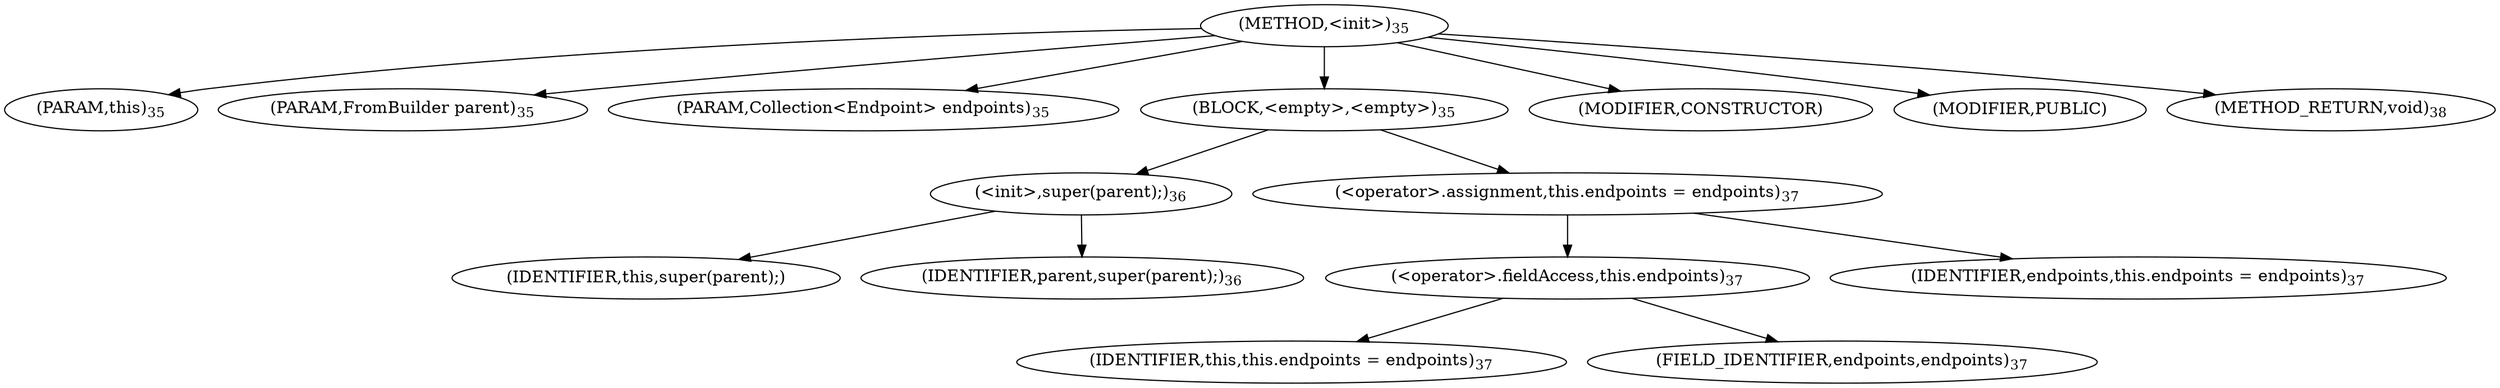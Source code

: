 digraph "&lt;init&gt;" {  
"11" [label = <(METHOD,&lt;init&gt;)<SUB>35</SUB>> ]
"4" [label = <(PARAM,this)<SUB>35</SUB>> ]
"12" [label = <(PARAM,FromBuilder parent)<SUB>35</SUB>> ]
"13" [label = <(PARAM,Collection&lt;Endpoint&gt; endpoints)<SUB>35</SUB>> ]
"14" [label = <(BLOCK,&lt;empty&gt;,&lt;empty&gt;)<SUB>35</SUB>> ]
"15" [label = <(&lt;init&gt;,super(parent);)<SUB>36</SUB>> ]
"3" [label = <(IDENTIFIER,this,super(parent);)> ]
"16" [label = <(IDENTIFIER,parent,super(parent);)<SUB>36</SUB>> ]
"17" [label = <(&lt;operator&gt;.assignment,this.endpoints = endpoints)<SUB>37</SUB>> ]
"18" [label = <(&lt;operator&gt;.fieldAccess,this.endpoints)<SUB>37</SUB>> ]
"5" [label = <(IDENTIFIER,this,this.endpoints = endpoints)<SUB>37</SUB>> ]
"19" [label = <(FIELD_IDENTIFIER,endpoints,endpoints)<SUB>37</SUB>> ]
"20" [label = <(IDENTIFIER,endpoints,this.endpoints = endpoints)<SUB>37</SUB>> ]
"21" [label = <(MODIFIER,CONSTRUCTOR)> ]
"22" [label = <(MODIFIER,PUBLIC)> ]
"23" [label = <(METHOD_RETURN,void)<SUB>38</SUB>> ]
  "11" -> "4" 
  "11" -> "12" 
  "11" -> "13" 
  "11" -> "14" 
  "11" -> "21" 
  "11" -> "22" 
  "11" -> "23" 
  "14" -> "15" 
  "14" -> "17" 
  "15" -> "3" 
  "15" -> "16" 
  "17" -> "18" 
  "17" -> "20" 
  "18" -> "5" 
  "18" -> "19" 
}
